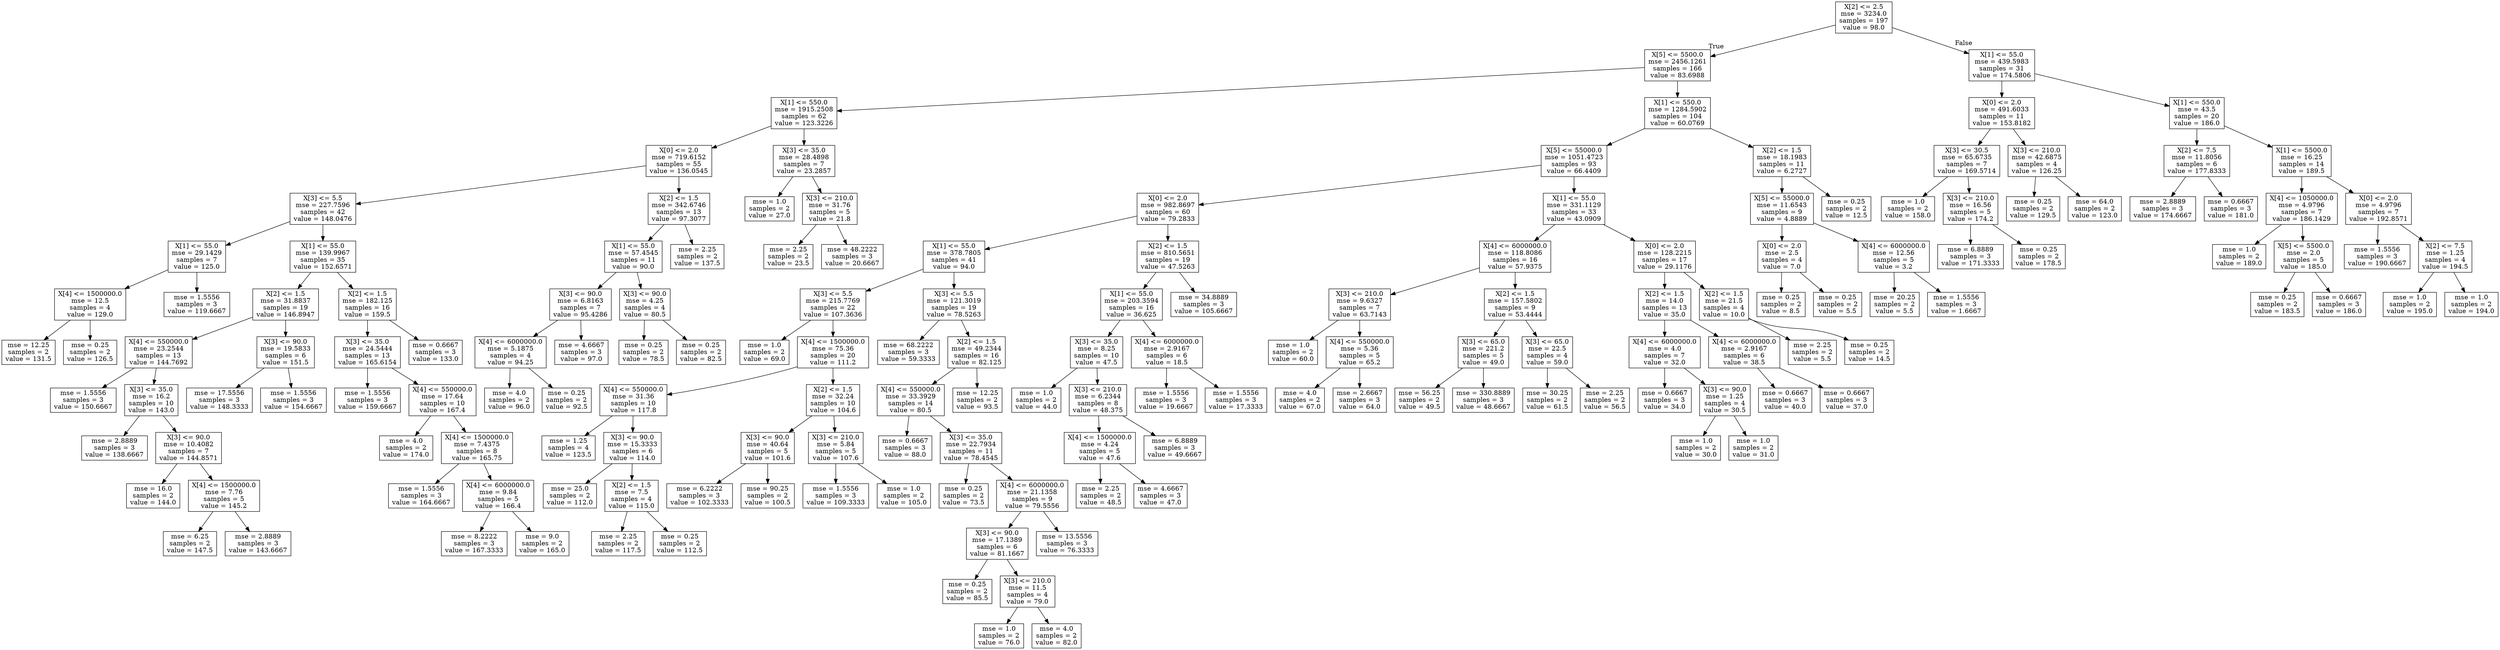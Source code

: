 digraph Tree {
node [shape=box] ;
0 [label="X[2] <= 2.5\nmse = 3234.0\nsamples = 197\nvalue = 98.0"] ;
1 [label="X[5] <= 5500.0\nmse = 2456.1261\nsamples = 166\nvalue = 83.6988"] ;
0 -> 1 [labeldistance=2.5, labelangle=45, headlabel="True"] ;
2 [label="X[1] <= 550.0\nmse = 1915.2508\nsamples = 62\nvalue = 123.3226"] ;
1 -> 2 ;
3 [label="X[0] <= 2.0\nmse = 719.6152\nsamples = 55\nvalue = 136.0545"] ;
2 -> 3 ;
4 [label="X[3] <= 5.5\nmse = 227.7596\nsamples = 42\nvalue = 148.0476"] ;
3 -> 4 ;
5 [label="X[1] <= 55.0\nmse = 29.1429\nsamples = 7\nvalue = 125.0"] ;
4 -> 5 ;
6 [label="X[4] <= 1500000.0\nmse = 12.5\nsamples = 4\nvalue = 129.0"] ;
5 -> 6 ;
7 [label="mse = 12.25\nsamples = 2\nvalue = 131.5"] ;
6 -> 7 ;
8 [label="mse = 0.25\nsamples = 2\nvalue = 126.5"] ;
6 -> 8 ;
9 [label="mse = 1.5556\nsamples = 3\nvalue = 119.6667"] ;
5 -> 9 ;
10 [label="X[1] <= 55.0\nmse = 139.9967\nsamples = 35\nvalue = 152.6571"] ;
4 -> 10 ;
11 [label="X[2] <= 1.5\nmse = 31.8837\nsamples = 19\nvalue = 146.8947"] ;
10 -> 11 ;
12 [label="X[4] <= 550000.0\nmse = 23.2544\nsamples = 13\nvalue = 144.7692"] ;
11 -> 12 ;
13 [label="mse = 1.5556\nsamples = 3\nvalue = 150.6667"] ;
12 -> 13 ;
14 [label="X[3] <= 35.0\nmse = 16.2\nsamples = 10\nvalue = 143.0"] ;
12 -> 14 ;
15 [label="mse = 2.8889\nsamples = 3\nvalue = 138.6667"] ;
14 -> 15 ;
16 [label="X[3] <= 90.0\nmse = 10.4082\nsamples = 7\nvalue = 144.8571"] ;
14 -> 16 ;
17 [label="mse = 16.0\nsamples = 2\nvalue = 144.0"] ;
16 -> 17 ;
18 [label="X[4] <= 1500000.0\nmse = 7.76\nsamples = 5\nvalue = 145.2"] ;
16 -> 18 ;
19 [label="mse = 6.25\nsamples = 2\nvalue = 147.5"] ;
18 -> 19 ;
20 [label="mse = 2.8889\nsamples = 3\nvalue = 143.6667"] ;
18 -> 20 ;
21 [label="X[3] <= 90.0\nmse = 19.5833\nsamples = 6\nvalue = 151.5"] ;
11 -> 21 ;
22 [label="mse = 17.5556\nsamples = 3\nvalue = 148.3333"] ;
21 -> 22 ;
23 [label="mse = 1.5556\nsamples = 3\nvalue = 154.6667"] ;
21 -> 23 ;
24 [label="X[2] <= 1.5\nmse = 182.125\nsamples = 16\nvalue = 159.5"] ;
10 -> 24 ;
25 [label="X[3] <= 35.0\nmse = 24.5444\nsamples = 13\nvalue = 165.6154"] ;
24 -> 25 ;
26 [label="mse = 1.5556\nsamples = 3\nvalue = 159.6667"] ;
25 -> 26 ;
27 [label="X[4] <= 550000.0\nmse = 17.64\nsamples = 10\nvalue = 167.4"] ;
25 -> 27 ;
28 [label="mse = 4.0\nsamples = 2\nvalue = 174.0"] ;
27 -> 28 ;
29 [label="X[4] <= 1500000.0\nmse = 7.4375\nsamples = 8\nvalue = 165.75"] ;
27 -> 29 ;
30 [label="mse = 1.5556\nsamples = 3\nvalue = 164.6667"] ;
29 -> 30 ;
31 [label="X[4] <= 6000000.0\nmse = 9.84\nsamples = 5\nvalue = 166.4"] ;
29 -> 31 ;
32 [label="mse = 8.2222\nsamples = 3\nvalue = 167.3333"] ;
31 -> 32 ;
33 [label="mse = 9.0\nsamples = 2\nvalue = 165.0"] ;
31 -> 33 ;
34 [label="mse = 0.6667\nsamples = 3\nvalue = 133.0"] ;
24 -> 34 ;
35 [label="X[2] <= 1.5\nmse = 342.6746\nsamples = 13\nvalue = 97.3077"] ;
3 -> 35 ;
36 [label="X[1] <= 55.0\nmse = 57.4545\nsamples = 11\nvalue = 90.0"] ;
35 -> 36 ;
37 [label="X[3] <= 90.0\nmse = 6.8163\nsamples = 7\nvalue = 95.4286"] ;
36 -> 37 ;
38 [label="X[4] <= 6000000.0\nmse = 5.1875\nsamples = 4\nvalue = 94.25"] ;
37 -> 38 ;
39 [label="mse = 4.0\nsamples = 2\nvalue = 96.0"] ;
38 -> 39 ;
40 [label="mse = 0.25\nsamples = 2\nvalue = 92.5"] ;
38 -> 40 ;
41 [label="mse = 4.6667\nsamples = 3\nvalue = 97.0"] ;
37 -> 41 ;
42 [label="X[3] <= 90.0\nmse = 4.25\nsamples = 4\nvalue = 80.5"] ;
36 -> 42 ;
43 [label="mse = 0.25\nsamples = 2\nvalue = 78.5"] ;
42 -> 43 ;
44 [label="mse = 0.25\nsamples = 2\nvalue = 82.5"] ;
42 -> 44 ;
45 [label="mse = 2.25\nsamples = 2\nvalue = 137.5"] ;
35 -> 45 ;
46 [label="X[3] <= 35.0\nmse = 28.4898\nsamples = 7\nvalue = 23.2857"] ;
2 -> 46 ;
47 [label="mse = 1.0\nsamples = 2\nvalue = 27.0"] ;
46 -> 47 ;
48 [label="X[3] <= 210.0\nmse = 31.76\nsamples = 5\nvalue = 21.8"] ;
46 -> 48 ;
49 [label="mse = 2.25\nsamples = 2\nvalue = 23.5"] ;
48 -> 49 ;
50 [label="mse = 48.2222\nsamples = 3\nvalue = 20.6667"] ;
48 -> 50 ;
51 [label="X[1] <= 550.0\nmse = 1284.5902\nsamples = 104\nvalue = 60.0769"] ;
1 -> 51 ;
52 [label="X[5] <= 55000.0\nmse = 1051.4723\nsamples = 93\nvalue = 66.4409"] ;
51 -> 52 ;
53 [label="X[0] <= 2.0\nmse = 982.8697\nsamples = 60\nvalue = 79.2833"] ;
52 -> 53 ;
54 [label="X[1] <= 55.0\nmse = 378.7805\nsamples = 41\nvalue = 94.0"] ;
53 -> 54 ;
55 [label="X[3] <= 5.5\nmse = 215.7769\nsamples = 22\nvalue = 107.3636"] ;
54 -> 55 ;
56 [label="mse = 1.0\nsamples = 2\nvalue = 69.0"] ;
55 -> 56 ;
57 [label="X[4] <= 1500000.0\nmse = 75.36\nsamples = 20\nvalue = 111.2"] ;
55 -> 57 ;
58 [label="X[4] <= 550000.0\nmse = 31.36\nsamples = 10\nvalue = 117.8"] ;
57 -> 58 ;
59 [label="mse = 1.25\nsamples = 4\nvalue = 123.5"] ;
58 -> 59 ;
60 [label="X[3] <= 90.0\nmse = 15.3333\nsamples = 6\nvalue = 114.0"] ;
58 -> 60 ;
61 [label="mse = 25.0\nsamples = 2\nvalue = 112.0"] ;
60 -> 61 ;
62 [label="X[2] <= 1.5\nmse = 7.5\nsamples = 4\nvalue = 115.0"] ;
60 -> 62 ;
63 [label="mse = 2.25\nsamples = 2\nvalue = 117.5"] ;
62 -> 63 ;
64 [label="mse = 0.25\nsamples = 2\nvalue = 112.5"] ;
62 -> 64 ;
65 [label="X[2] <= 1.5\nmse = 32.24\nsamples = 10\nvalue = 104.6"] ;
57 -> 65 ;
66 [label="X[3] <= 90.0\nmse = 40.64\nsamples = 5\nvalue = 101.6"] ;
65 -> 66 ;
67 [label="mse = 6.2222\nsamples = 3\nvalue = 102.3333"] ;
66 -> 67 ;
68 [label="mse = 90.25\nsamples = 2\nvalue = 100.5"] ;
66 -> 68 ;
69 [label="X[3] <= 210.0\nmse = 5.84\nsamples = 5\nvalue = 107.6"] ;
65 -> 69 ;
70 [label="mse = 1.5556\nsamples = 3\nvalue = 109.3333"] ;
69 -> 70 ;
71 [label="mse = 1.0\nsamples = 2\nvalue = 105.0"] ;
69 -> 71 ;
72 [label="X[3] <= 5.5\nmse = 121.3019\nsamples = 19\nvalue = 78.5263"] ;
54 -> 72 ;
73 [label="mse = 68.2222\nsamples = 3\nvalue = 59.3333"] ;
72 -> 73 ;
74 [label="X[2] <= 1.5\nmse = 49.2344\nsamples = 16\nvalue = 82.125"] ;
72 -> 74 ;
75 [label="X[4] <= 550000.0\nmse = 33.3929\nsamples = 14\nvalue = 80.5"] ;
74 -> 75 ;
76 [label="mse = 0.6667\nsamples = 3\nvalue = 88.0"] ;
75 -> 76 ;
77 [label="X[3] <= 35.0\nmse = 22.7934\nsamples = 11\nvalue = 78.4545"] ;
75 -> 77 ;
78 [label="mse = 0.25\nsamples = 2\nvalue = 73.5"] ;
77 -> 78 ;
79 [label="X[4] <= 6000000.0\nmse = 21.1358\nsamples = 9\nvalue = 79.5556"] ;
77 -> 79 ;
80 [label="X[3] <= 90.0\nmse = 17.1389\nsamples = 6\nvalue = 81.1667"] ;
79 -> 80 ;
81 [label="mse = 0.25\nsamples = 2\nvalue = 85.5"] ;
80 -> 81 ;
82 [label="X[3] <= 210.0\nmse = 11.5\nsamples = 4\nvalue = 79.0"] ;
80 -> 82 ;
83 [label="mse = 1.0\nsamples = 2\nvalue = 76.0"] ;
82 -> 83 ;
84 [label="mse = 4.0\nsamples = 2\nvalue = 82.0"] ;
82 -> 84 ;
85 [label="mse = 13.5556\nsamples = 3\nvalue = 76.3333"] ;
79 -> 85 ;
86 [label="mse = 12.25\nsamples = 2\nvalue = 93.5"] ;
74 -> 86 ;
87 [label="X[2] <= 1.5\nmse = 810.5651\nsamples = 19\nvalue = 47.5263"] ;
53 -> 87 ;
88 [label="X[1] <= 55.0\nmse = 203.3594\nsamples = 16\nvalue = 36.625"] ;
87 -> 88 ;
89 [label="X[3] <= 35.0\nmse = 8.25\nsamples = 10\nvalue = 47.5"] ;
88 -> 89 ;
90 [label="mse = 1.0\nsamples = 2\nvalue = 44.0"] ;
89 -> 90 ;
91 [label="X[3] <= 210.0\nmse = 6.2344\nsamples = 8\nvalue = 48.375"] ;
89 -> 91 ;
92 [label="X[4] <= 1500000.0\nmse = 4.24\nsamples = 5\nvalue = 47.6"] ;
91 -> 92 ;
93 [label="mse = 2.25\nsamples = 2\nvalue = 48.5"] ;
92 -> 93 ;
94 [label="mse = 4.6667\nsamples = 3\nvalue = 47.0"] ;
92 -> 94 ;
95 [label="mse = 6.8889\nsamples = 3\nvalue = 49.6667"] ;
91 -> 95 ;
96 [label="X[4] <= 6000000.0\nmse = 2.9167\nsamples = 6\nvalue = 18.5"] ;
88 -> 96 ;
97 [label="mse = 1.5556\nsamples = 3\nvalue = 19.6667"] ;
96 -> 97 ;
98 [label="mse = 1.5556\nsamples = 3\nvalue = 17.3333"] ;
96 -> 98 ;
99 [label="mse = 34.8889\nsamples = 3\nvalue = 105.6667"] ;
87 -> 99 ;
100 [label="X[1] <= 55.0\nmse = 331.1129\nsamples = 33\nvalue = 43.0909"] ;
52 -> 100 ;
101 [label="X[4] <= 6000000.0\nmse = 118.8086\nsamples = 16\nvalue = 57.9375"] ;
100 -> 101 ;
102 [label="X[3] <= 210.0\nmse = 9.6327\nsamples = 7\nvalue = 63.7143"] ;
101 -> 102 ;
103 [label="mse = 1.0\nsamples = 2\nvalue = 60.0"] ;
102 -> 103 ;
104 [label="X[4] <= 550000.0\nmse = 5.36\nsamples = 5\nvalue = 65.2"] ;
102 -> 104 ;
105 [label="mse = 4.0\nsamples = 2\nvalue = 67.0"] ;
104 -> 105 ;
106 [label="mse = 2.6667\nsamples = 3\nvalue = 64.0"] ;
104 -> 106 ;
107 [label="X[2] <= 1.5\nmse = 157.5802\nsamples = 9\nvalue = 53.4444"] ;
101 -> 107 ;
108 [label="X[3] <= 65.0\nmse = 221.2\nsamples = 5\nvalue = 49.0"] ;
107 -> 108 ;
109 [label="mse = 56.25\nsamples = 2\nvalue = 49.5"] ;
108 -> 109 ;
110 [label="mse = 330.8889\nsamples = 3\nvalue = 48.6667"] ;
108 -> 110 ;
111 [label="X[3] <= 65.0\nmse = 22.5\nsamples = 4\nvalue = 59.0"] ;
107 -> 111 ;
112 [label="mse = 30.25\nsamples = 2\nvalue = 61.5"] ;
111 -> 112 ;
113 [label="mse = 2.25\nsamples = 2\nvalue = 56.5"] ;
111 -> 113 ;
114 [label="X[0] <= 2.0\nmse = 128.2215\nsamples = 17\nvalue = 29.1176"] ;
100 -> 114 ;
115 [label="X[2] <= 1.5\nmse = 14.0\nsamples = 13\nvalue = 35.0"] ;
114 -> 115 ;
116 [label="X[4] <= 6000000.0\nmse = 4.0\nsamples = 7\nvalue = 32.0"] ;
115 -> 116 ;
117 [label="mse = 0.6667\nsamples = 3\nvalue = 34.0"] ;
116 -> 117 ;
118 [label="X[3] <= 90.0\nmse = 1.25\nsamples = 4\nvalue = 30.5"] ;
116 -> 118 ;
119 [label="mse = 1.0\nsamples = 2\nvalue = 30.0"] ;
118 -> 119 ;
120 [label="mse = 1.0\nsamples = 2\nvalue = 31.0"] ;
118 -> 120 ;
121 [label="X[4] <= 6000000.0\nmse = 2.9167\nsamples = 6\nvalue = 38.5"] ;
115 -> 121 ;
122 [label="mse = 0.6667\nsamples = 3\nvalue = 40.0"] ;
121 -> 122 ;
123 [label="mse = 0.6667\nsamples = 3\nvalue = 37.0"] ;
121 -> 123 ;
124 [label="X[2] <= 1.5\nmse = 21.5\nsamples = 4\nvalue = 10.0"] ;
114 -> 124 ;
125 [label="mse = 2.25\nsamples = 2\nvalue = 5.5"] ;
124 -> 125 ;
126 [label="mse = 0.25\nsamples = 2\nvalue = 14.5"] ;
124 -> 126 ;
127 [label="X[2] <= 1.5\nmse = 18.1983\nsamples = 11\nvalue = 6.2727"] ;
51 -> 127 ;
128 [label="X[5] <= 55000.0\nmse = 11.6543\nsamples = 9\nvalue = 4.8889"] ;
127 -> 128 ;
129 [label="X[0] <= 2.0\nmse = 2.5\nsamples = 4\nvalue = 7.0"] ;
128 -> 129 ;
130 [label="mse = 0.25\nsamples = 2\nvalue = 8.5"] ;
129 -> 130 ;
131 [label="mse = 0.25\nsamples = 2\nvalue = 5.5"] ;
129 -> 131 ;
132 [label="X[4] <= 6000000.0\nmse = 12.56\nsamples = 5\nvalue = 3.2"] ;
128 -> 132 ;
133 [label="mse = 20.25\nsamples = 2\nvalue = 5.5"] ;
132 -> 133 ;
134 [label="mse = 1.5556\nsamples = 3\nvalue = 1.6667"] ;
132 -> 134 ;
135 [label="mse = 0.25\nsamples = 2\nvalue = 12.5"] ;
127 -> 135 ;
136 [label="X[1] <= 55.0\nmse = 439.5983\nsamples = 31\nvalue = 174.5806"] ;
0 -> 136 [labeldistance=2.5, labelangle=-45, headlabel="False"] ;
137 [label="X[0] <= 2.0\nmse = 491.6033\nsamples = 11\nvalue = 153.8182"] ;
136 -> 137 ;
138 [label="X[3] <= 30.5\nmse = 65.6735\nsamples = 7\nvalue = 169.5714"] ;
137 -> 138 ;
139 [label="mse = 1.0\nsamples = 2\nvalue = 158.0"] ;
138 -> 139 ;
140 [label="X[3] <= 210.0\nmse = 16.56\nsamples = 5\nvalue = 174.2"] ;
138 -> 140 ;
141 [label="mse = 6.8889\nsamples = 3\nvalue = 171.3333"] ;
140 -> 141 ;
142 [label="mse = 0.25\nsamples = 2\nvalue = 178.5"] ;
140 -> 142 ;
143 [label="X[3] <= 210.0\nmse = 42.6875\nsamples = 4\nvalue = 126.25"] ;
137 -> 143 ;
144 [label="mse = 0.25\nsamples = 2\nvalue = 129.5"] ;
143 -> 144 ;
145 [label="mse = 64.0\nsamples = 2\nvalue = 123.0"] ;
143 -> 145 ;
146 [label="X[1] <= 550.0\nmse = 43.5\nsamples = 20\nvalue = 186.0"] ;
136 -> 146 ;
147 [label="X[2] <= 7.5\nmse = 11.8056\nsamples = 6\nvalue = 177.8333"] ;
146 -> 147 ;
148 [label="mse = 2.8889\nsamples = 3\nvalue = 174.6667"] ;
147 -> 148 ;
149 [label="mse = 0.6667\nsamples = 3\nvalue = 181.0"] ;
147 -> 149 ;
150 [label="X[1] <= 5500.0\nmse = 16.25\nsamples = 14\nvalue = 189.5"] ;
146 -> 150 ;
151 [label="X[4] <= 1050000.0\nmse = 4.9796\nsamples = 7\nvalue = 186.1429"] ;
150 -> 151 ;
152 [label="mse = 1.0\nsamples = 2\nvalue = 189.0"] ;
151 -> 152 ;
153 [label="X[5] <= 5500.0\nmse = 2.0\nsamples = 5\nvalue = 185.0"] ;
151 -> 153 ;
154 [label="mse = 0.25\nsamples = 2\nvalue = 183.5"] ;
153 -> 154 ;
155 [label="mse = 0.6667\nsamples = 3\nvalue = 186.0"] ;
153 -> 155 ;
156 [label="X[0] <= 2.0\nmse = 4.9796\nsamples = 7\nvalue = 192.8571"] ;
150 -> 156 ;
157 [label="mse = 1.5556\nsamples = 3\nvalue = 190.6667"] ;
156 -> 157 ;
158 [label="X[2] <= 7.5\nmse = 1.25\nsamples = 4\nvalue = 194.5"] ;
156 -> 158 ;
159 [label="mse = 1.0\nsamples = 2\nvalue = 195.0"] ;
158 -> 159 ;
160 [label="mse = 1.0\nsamples = 2\nvalue = 194.0"] ;
158 -> 160 ;
}